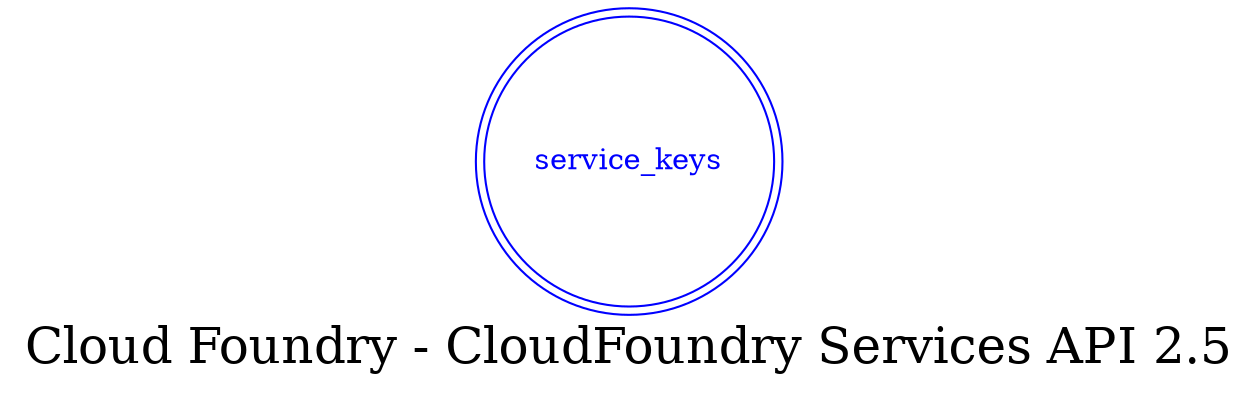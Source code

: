 digraph LexiconGraph {
graph[label="Cloud Foundry - CloudFoundry Services API 2.5", fontsize=24]
splines=true
"service_keys" [color=blue, fontcolor=blue, shape=doublecircle]
}
